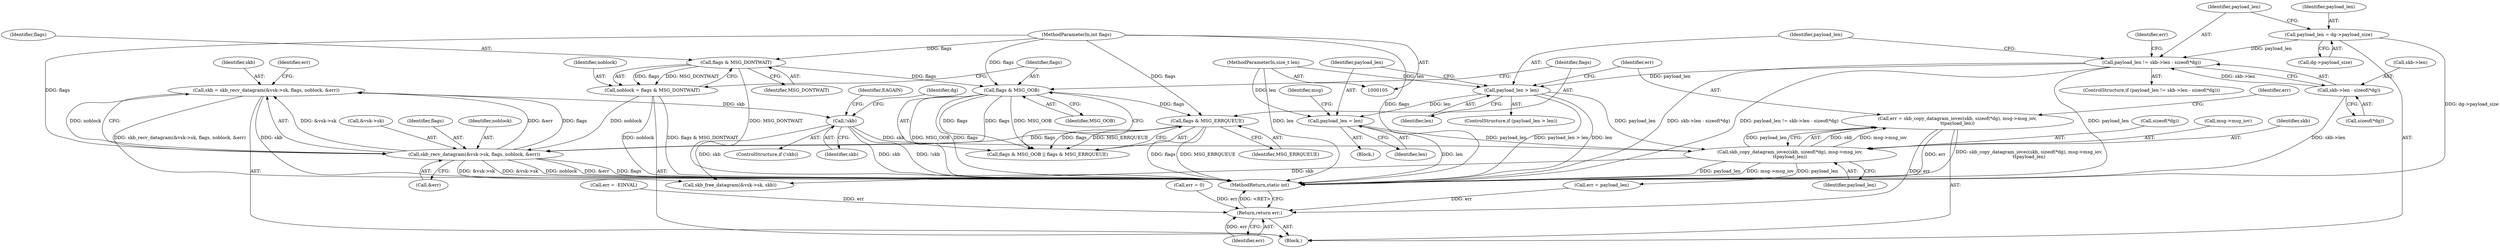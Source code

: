 digraph "0_linux_f3d3342602f8bcbf37d7c46641cb9bca7618eb1c_38@API" {
"1000202" [label="(Call,err = skb_copy_datagram_iovec(skb, sizeof(*dg), msg->msg_iov,\n\t\tpayload_len))"];
"1000204" [label="(Call,skb_copy_datagram_iovec(skb, sizeof(*dg), msg->msg_iov,\n\t\tpayload_len))"];
"1000152" [label="(Call,!skb)"];
"1000136" [label="(Call,skb = skb_recv_datagram(&vsk->sk, flags, noblock, &err))"];
"1000138" [label="(Call,skb_recv_datagram(&vsk->sk, flags, noblock, &err))"];
"1000124" [label="(Call,flags & MSG_OOB)"];
"1000119" [label="(Call,flags & MSG_DONTWAIT)"];
"1000110" [label="(MethodParameterIn,int flags)"];
"1000127" [label="(Call,flags & MSG_ERRQUEUE)"];
"1000117" [label="(Call,noblock = flags & MSG_DONTWAIT)"];
"1000194" [label="(Call,payload_len = len)"];
"1000190" [label="(Call,payload_len > len)"];
"1000174" [label="(Call,payload_len != skb->len - sizeof(*dg))"];
"1000168" [label="(Call,payload_len = dg->payload_size)"];
"1000176" [label="(Call,skb->len - sizeof(*dg))"];
"1000109" [label="(MethodParameterIn,size_t len)"];
"1000258" [label="(Return,return err;)"];
"1000128" [label="(Identifier,flags)"];
"1000175" [label="(Identifier,payload_len)"];
"1000109" [label="(MethodParameterIn,size_t len)"];
"1000260" [label="(MethodReturn,static int)"];
"1000139" [label="(Call,&vsk->sk)"];
"1000126" [label="(Identifier,MSG_OOB)"];
"1000193" [label="(Block,)"];
"1000177" [label="(Call,skb->len)"];
"1000127" [label="(Call,flags & MSG_ERRQUEUE)"];
"1000136" [label="(Call,skb = skb_recv_datagram(&vsk->sk, flags, noblock, &err))"];
"1000138" [label="(Call,skb_recv_datagram(&vsk->sk, flags, noblock, &err))"];
"1000110" [label="(MethodParameterIn,int flags)"];
"1000203" [label="(Identifier,err)"];
"1000118" [label="(Identifier,noblock)"];
"1000196" [label="(Identifier,len)"];
"1000111" [label="(Block,)"];
"1000156" [label="(Identifier,EAGAIN)"];
"1000137" [label="(Identifier,skb)"];
"1000145" [label="(Call,&err)"];
"1000121" [label="(Identifier,MSG_DONTWAIT)"];
"1000202" [label="(Call,err = skb_copy_datagram_iovec(skb, sizeof(*dg), msg->msg_iov,\n\t\tpayload_len))"];
"1000173" [label="(ControlStructure,if (payload_len != skb->len - sizeof(*dg)))"];
"1000119" [label="(Call,flags & MSG_DONTWAIT)"];
"1000123" [label="(Call,flags & MSG_OOB || flags & MSG_ERRQUEUE)"];
"1000184" [label="(Call,err = -EINVAL)"];
"1000206" [label="(Call,sizeof(*dg))"];
"1000209" [label="(Call,msg->msg_iov)"];
"1000120" [label="(Identifier,flags)"];
"1000191" [label="(Identifier,payload_len)"];
"1000259" [label="(Identifier,err)"];
"1000190" [label="(Call,payload_len > len)"];
"1000258" [label="(Return,return err;)"];
"1000148" [label="(Identifier,err)"];
"1000212" [label="(Identifier,payload_len)"];
"1000117" [label="(Call,noblock = flags & MSG_DONTWAIT)"];
"1000129" [label="(Identifier,MSG_ERRQUEUE)"];
"1000152" [label="(Call,!skb)"];
"1000174" [label="(Call,payload_len != skb->len - sizeof(*dg))"];
"1000153" [label="(Identifier,skb)"];
"1000176" [label="(Call,skb->len - sizeof(*dg))"];
"1000170" [label="(Call,dg->payload_size)"];
"1000248" [label="(Call,err = payload_len)"];
"1000214" [label="(Identifier,err)"];
"1000151" [label="(ControlStructure,if (!skb))"];
"1000189" [label="(ControlStructure,if (payload_len > len))"];
"1000195" [label="(Identifier,payload_len)"];
"1000205" [label="(Identifier,skb)"];
"1000158" [label="(Identifier,dg)"];
"1000143" [label="(Identifier,flags)"];
"1000199" [label="(Identifier,msg)"];
"1000168" [label="(Call,payload_len = dg->payload_size)"];
"1000180" [label="(Call,sizeof(*dg))"];
"1000192" [label="(Identifier,len)"];
"1000124" [label="(Call,flags & MSG_OOB)"];
"1000125" [label="(Identifier,flags)"];
"1000185" [label="(Identifier,err)"];
"1000133" [label="(Call,err = 0)"];
"1000204" [label="(Call,skb_copy_datagram_iovec(skb, sizeof(*dg), msg->msg_iov,\n\t\tpayload_len))"];
"1000169" [label="(Identifier,payload_len)"];
"1000252" [label="(Call,skb_free_datagram(&vsk->sk, skb))"];
"1000194" [label="(Call,payload_len = len)"];
"1000144" [label="(Identifier,noblock)"];
"1000202" -> "1000111"  [label="AST: "];
"1000202" -> "1000204"  [label="CFG: "];
"1000203" -> "1000202"  [label="AST: "];
"1000204" -> "1000202"  [label="AST: "];
"1000214" -> "1000202"  [label="CFG: "];
"1000202" -> "1000260"  [label="DDG: err"];
"1000202" -> "1000260"  [label="DDG: skb_copy_datagram_iovec(skb, sizeof(*dg), msg->msg_iov,\n\t\tpayload_len)"];
"1000204" -> "1000202"  [label="DDG: skb"];
"1000204" -> "1000202"  [label="DDG: msg->msg_iov"];
"1000204" -> "1000202"  [label="DDG: payload_len"];
"1000202" -> "1000258"  [label="DDG: err"];
"1000204" -> "1000212"  [label="CFG: "];
"1000205" -> "1000204"  [label="AST: "];
"1000206" -> "1000204"  [label="AST: "];
"1000209" -> "1000204"  [label="AST: "];
"1000212" -> "1000204"  [label="AST: "];
"1000204" -> "1000260"  [label="DDG: payload_len"];
"1000204" -> "1000260"  [label="DDG: msg->msg_iov"];
"1000152" -> "1000204"  [label="DDG: skb"];
"1000194" -> "1000204"  [label="DDG: payload_len"];
"1000190" -> "1000204"  [label="DDG: payload_len"];
"1000204" -> "1000248"  [label="DDG: payload_len"];
"1000204" -> "1000252"  [label="DDG: skb"];
"1000152" -> "1000151"  [label="AST: "];
"1000152" -> "1000153"  [label="CFG: "];
"1000153" -> "1000152"  [label="AST: "];
"1000156" -> "1000152"  [label="CFG: "];
"1000158" -> "1000152"  [label="CFG: "];
"1000152" -> "1000260"  [label="DDG: !skb"];
"1000152" -> "1000260"  [label="DDG: skb"];
"1000136" -> "1000152"  [label="DDG: skb"];
"1000152" -> "1000252"  [label="DDG: skb"];
"1000136" -> "1000111"  [label="AST: "];
"1000136" -> "1000138"  [label="CFG: "];
"1000137" -> "1000136"  [label="AST: "];
"1000138" -> "1000136"  [label="AST: "];
"1000148" -> "1000136"  [label="CFG: "];
"1000136" -> "1000260"  [label="DDG: skb_recv_datagram(&vsk->sk, flags, noblock, &err)"];
"1000136" -> "1000260"  [label="DDG: skb"];
"1000138" -> "1000136"  [label="DDG: &vsk->sk"];
"1000138" -> "1000136"  [label="DDG: flags"];
"1000138" -> "1000136"  [label="DDG: noblock"];
"1000138" -> "1000136"  [label="DDG: &err"];
"1000138" -> "1000145"  [label="CFG: "];
"1000139" -> "1000138"  [label="AST: "];
"1000143" -> "1000138"  [label="AST: "];
"1000144" -> "1000138"  [label="AST: "];
"1000145" -> "1000138"  [label="AST: "];
"1000138" -> "1000260"  [label="DDG: &vsk->sk"];
"1000138" -> "1000260"  [label="DDG: noblock"];
"1000138" -> "1000260"  [label="DDG: &err"];
"1000138" -> "1000260"  [label="DDG: flags"];
"1000124" -> "1000138"  [label="DDG: flags"];
"1000127" -> "1000138"  [label="DDG: flags"];
"1000110" -> "1000138"  [label="DDG: flags"];
"1000117" -> "1000138"  [label="DDG: noblock"];
"1000138" -> "1000252"  [label="DDG: &vsk->sk"];
"1000124" -> "1000123"  [label="AST: "];
"1000124" -> "1000126"  [label="CFG: "];
"1000125" -> "1000124"  [label="AST: "];
"1000126" -> "1000124"  [label="AST: "];
"1000128" -> "1000124"  [label="CFG: "];
"1000123" -> "1000124"  [label="CFG: "];
"1000124" -> "1000260"  [label="DDG: MSG_OOB"];
"1000124" -> "1000260"  [label="DDG: flags"];
"1000124" -> "1000123"  [label="DDG: flags"];
"1000124" -> "1000123"  [label="DDG: MSG_OOB"];
"1000119" -> "1000124"  [label="DDG: flags"];
"1000110" -> "1000124"  [label="DDG: flags"];
"1000124" -> "1000127"  [label="DDG: flags"];
"1000119" -> "1000117"  [label="AST: "];
"1000119" -> "1000121"  [label="CFG: "];
"1000120" -> "1000119"  [label="AST: "];
"1000121" -> "1000119"  [label="AST: "];
"1000117" -> "1000119"  [label="CFG: "];
"1000119" -> "1000260"  [label="DDG: MSG_DONTWAIT"];
"1000119" -> "1000117"  [label="DDG: flags"];
"1000119" -> "1000117"  [label="DDG: MSG_DONTWAIT"];
"1000110" -> "1000119"  [label="DDG: flags"];
"1000110" -> "1000105"  [label="AST: "];
"1000110" -> "1000260"  [label="DDG: flags"];
"1000110" -> "1000127"  [label="DDG: flags"];
"1000127" -> "1000123"  [label="AST: "];
"1000127" -> "1000129"  [label="CFG: "];
"1000128" -> "1000127"  [label="AST: "];
"1000129" -> "1000127"  [label="AST: "];
"1000123" -> "1000127"  [label="CFG: "];
"1000127" -> "1000260"  [label="DDG: MSG_ERRQUEUE"];
"1000127" -> "1000260"  [label="DDG: flags"];
"1000127" -> "1000123"  [label="DDG: flags"];
"1000127" -> "1000123"  [label="DDG: MSG_ERRQUEUE"];
"1000117" -> "1000111"  [label="AST: "];
"1000118" -> "1000117"  [label="AST: "];
"1000125" -> "1000117"  [label="CFG: "];
"1000117" -> "1000260"  [label="DDG: noblock"];
"1000117" -> "1000260"  [label="DDG: flags & MSG_DONTWAIT"];
"1000194" -> "1000193"  [label="AST: "];
"1000194" -> "1000196"  [label="CFG: "];
"1000195" -> "1000194"  [label="AST: "];
"1000196" -> "1000194"  [label="AST: "];
"1000199" -> "1000194"  [label="CFG: "];
"1000194" -> "1000260"  [label="DDG: len"];
"1000190" -> "1000194"  [label="DDG: len"];
"1000109" -> "1000194"  [label="DDG: len"];
"1000190" -> "1000189"  [label="AST: "];
"1000190" -> "1000192"  [label="CFG: "];
"1000191" -> "1000190"  [label="AST: "];
"1000192" -> "1000190"  [label="AST: "];
"1000195" -> "1000190"  [label="CFG: "];
"1000203" -> "1000190"  [label="CFG: "];
"1000190" -> "1000260"  [label="DDG: payload_len > len"];
"1000190" -> "1000260"  [label="DDG: len"];
"1000174" -> "1000190"  [label="DDG: payload_len"];
"1000109" -> "1000190"  [label="DDG: len"];
"1000174" -> "1000173"  [label="AST: "];
"1000174" -> "1000176"  [label="CFG: "];
"1000175" -> "1000174"  [label="AST: "];
"1000176" -> "1000174"  [label="AST: "];
"1000185" -> "1000174"  [label="CFG: "];
"1000191" -> "1000174"  [label="CFG: "];
"1000174" -> "1000260"  [label="DDG: skb->len - sizeof(*dg)"];
"1000174" -> "1000260"  [label="DDG: payload_len != skb->len - sizeof(*dg)"];
"1000174" -> "1000260"  [label="DDG: payload_len"];
"1000168" -> "1000174"  [label="DDG: payload_len"];
"1000176" -> "1000174"  [label="DDG: skb->len"];
"1000168" -> "1000111"  [label="AST: "];
"1000168" -> "1000170"  [label="CFG: "];
"1000169" -> "1000168"  [label="AST: "];
"1000170" -> "1000168"  [label="AST: "];
"1000175" -> "1000168"  [label="CFG: "];
"1000168" -> "1000260"  [label="DDG: dg->payload_size"];
"1000176" -> "1000180"  [label="CFG: "];
"1000177" -> "1000176"  [label="AST: "];
"1000180" -> "1000176"  [label="AST: "];
"1000176" -> "1000260"  [label="DDG: skb->len"];
"1000109" -> "1000105"  [label="AST: "];
"1000109" -> "1000260"  [label="DDG: len"];
"1000258" -> "1000111"  [label="AST: "];
"1000258" -> "1000259"  [label="CFG: "];
"1000259" -> "1000258"  [label="AST: "];
"1000260" -> "1000258"  [label="CFG: "];
"1000258" -> "1000260"  [label="DDG: <RET>"];
"1000259" -> "1000258"  [label="DDG: err"];
"1000184" -> "1000258"  [label="DDG: err"];
"1000133" -> "1000258"  [label="DDG: err"];
"1000248" -> "1000258"  [label="DDG: err"];
}
